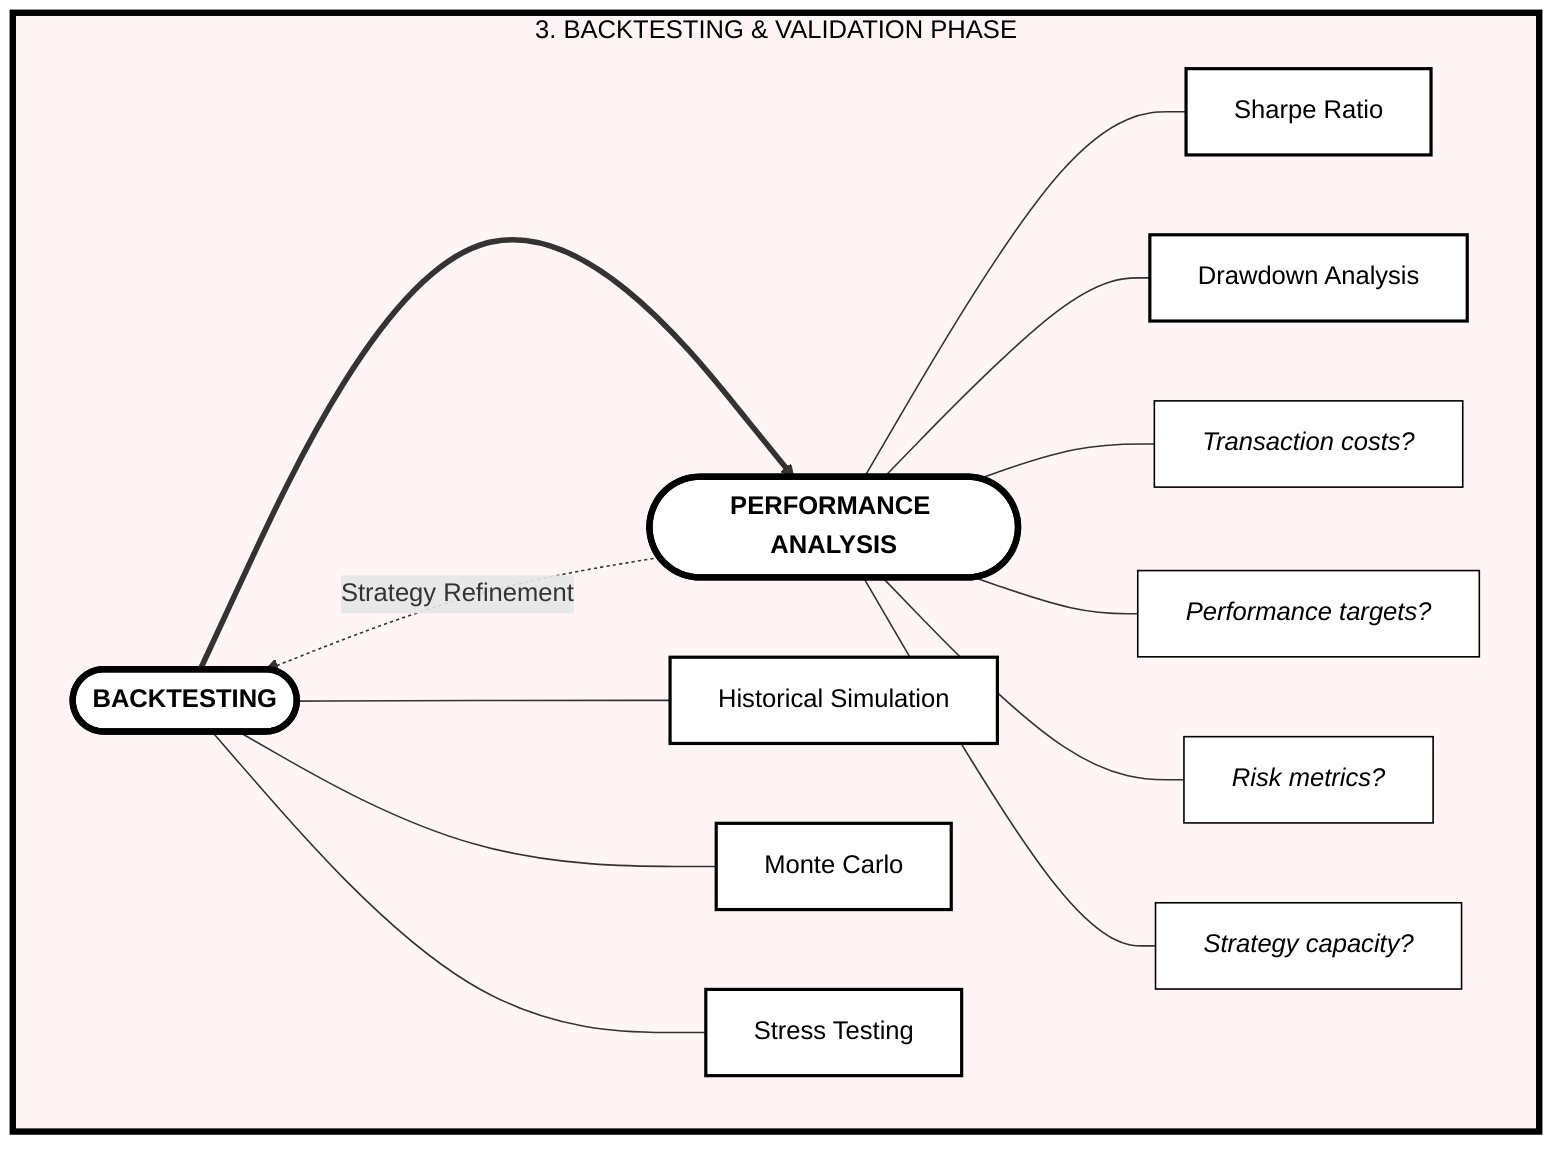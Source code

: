 graph TD
    subgraph BACKTEST_PHASE[3. BACKTESTING & VALIDATION PHASE]
        I([BACKTESTING]) ==> J([PERFORMANCE ANALYSIS])
        
        I --- I1[Historical Simulation]
        I --- I2[Monte Carlo]
        I --- I3[Stress Testing]
        
        J --- J1[Sharpe Ratio]
        J --- J2[Drawdown Analysis]
        
        %% Key Questions
        Q1[Transaction costs?]
        Q2[Performance targets?]
        Q3[Risk metrics?]
        Q4[Strategy capacity?]
        
        J --- Q1
        J --- Q2
        J --- Q3
        J --- Q4
        
        J -.->|Strategy Refinement| I
    end
    
    classDef default fill:white,stroke:#000000,stroke-width:2px,color:#000000
    classDef main fill:white,stroke:#000000,stroke-width:4px,font-weight:bold,color:#000000
    classDef question fill:white,stroke:#000000,stroke-width:1px,color:#000000,font-style:italic
    classDef phase fill:#fff5f5,stroke:#000000,stroke-width:4px,color:#000000
    
    class I,J main
    class Q1,Q2,Q3,Q4 question
    class BACKTEST_PHASE phase